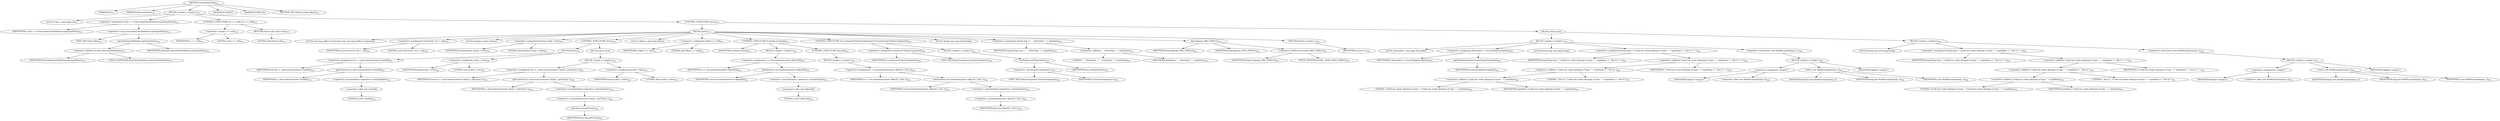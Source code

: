 digraph "createDataType" {  
"1436" [label = <(METHOD,createDataType)<SUB>513</SUB>> ]
"74" [label = <(PARAM,this)<SUB>513</SUB>> ]
"1437" [label = <(PARAM,String typeName)<SUB>513</SUB>> ]
"1438" [label = <(BLOCK,&lt;empty&gt;,&lt;empty&gt;)<SUB>513</SUB>> ]
"1439" [label = <(LOCAL,Class c: java.lang.Class)> ]
"1440" [label = <(&lt;operator&gt;.assignment,Class c = (Class) dataClassDefinitions.get(typeName))<SUB>514</SUB>> ]
"1441" [label = <(IDENTIFIER,c,Class c = (Class) dataClassDefinitions.get(typeName))<SUB>514</SUB>> ]
"1442" [label = <(&lt;operator&gt;.cast,(Class) dataClassDefinitions.get(typeName))<SUB>514</SUB>> ]
"1443" [label = <(TYPE_REF,Class,Class)<SUB>514</SUB>> ]
"1444" [label = <(get,dataClassDefinitions.get(typeName))<SUB>514</SUB>> ]
"1445" [label = <(&lt;operator&gt;.fieldAccess,this.dataClassDefinitions)<SUB>514</SUB>> ]
"1446" [label = <(IDENTIFIER,this,dataClassDefinitions.get(typeName))<SUB>514</SUB>> ]
"1447" [label = <(FIELD_IDENTIFIER,dataClassDefinitions,dataClassDefinitions)<SUB>514</SUB>> ]
"1448" [label = <(IDENTIFIER,typeName,dataClassDefinitions.get(typeName))<SUB>514</SUB>> ]
"1449" [label = <(CONTROL_STRUCTURE,if (c == null),if (c == null))<SUB>516</SUB>> ]
"1450" [label = <(&lt;operator&gt;.equals,c == null)<SUB>516</SUB>> ]
"1451" [label = <(IDENTIFIER,c,c == null)<SUB>516</SUB>> ]
"1452" [label = <(LITERAL,null,c == null)<SUB>516</SUB>> ]
"1453" [label = <(RETURN,return null;,return null;)<SUB>517</SUB>> ]
"1454" [label = <(LITERAL,null,return null;)<SUB>517</SUB>> ]
"1455" [label = <(CONTROL_STRUCTURE,try,try)<SUB>519</SUB>> ]
"1456" [label = <(BLOCK,try,try)<SUB>519</SUB>> ]
"1457" [label = <(LOCAL,java.lang.reflect.Constructor ctor: java.lang.reflect.Constructor)> ]
"1458" [label = <(&lt;operator&gt;.assignment,Constructor ctor = null)<SUB>520</SUB>> ]
"1459" [label = <(IDENTIFIER,ctor,Constructor ctor = null)<SUB>520</SUB>> ]
"1460" [label = <(LITERAL,null,Constructor ctor = null)<SUB>520</SUB>> ]
"1461" [label = <(LOCAL,boolean noArg: boolean)> ]
"1462" [label = <(&lt;operator&gt;.assignment,boolean noArg = false)<SUB>521</SUB>> ]
"1463" [label = <(IDENTIFIER,noArg,boolean noArg = false)<SUB>521</SUB>> ]
"1464" [label = <(LITERAL,false,boolean noArg = false)<SUB>521</SUB>> ]
"1465" [label = <(CONTROL_STRUCTURE,try,try)<SUB>524</SUB>> ]
"1466" [label = <(BLOCK,try,try)<SUB>524</SUB>> ]
"1467" [label = <(&lt;operator&gt;.assignment,ctor = c.getConstructor(new Class[0]))<SUB>525</SUB>> ]
"1468" [label = <(IDENTIFIER,ctor,ctor = c.getConstructor(new Class[0]))<SUB>525</SUB>> ]
"1469" [label = <(getConstructor,c.getConstructor(new Class[0]))<SUB>525</SUB>> ]
"1470" [label = <(IDENTIFIER,c,c.getConstructor(new Class[0]))<SUB>525</SUB>> ]
"1471" [label = <(&lt;operator&gt;.arrayInitializer,&lt;operator&gt;.arrayInitializer)<SUB>525</SUB>> ]
"1472" [label = <(&lt;operator&gt;.alloc,new Class[0])> ]
"1473" [label = <(LITERAL,0,new Class[0])<SUB>525</SUB>> ]
"1474" [label = <(&lt;operator&gt;.assignment,noArg = true)<SUB>526</SUB>> ]
"1475" [label = <(IDENTIFIER,noArg,noArg = true)<SUB>526</SUB>> ]
"1476" [label = <(LITERAL,true,noArg = true)<SUB>526</SUB>> ]
"1477" [label = <(BLOCK,catch,catch)> ]
"1478" [label = <(BLOCK,&lt;empty&gt;,&lt;empty&gt;)<SUB>527</SUB>> ]
"1479" [label = <(&lt;operator&gt;.assignment,ctor = c.getConstructor(new Class[] { getClass() }))<SUB>528</SUB>> ]
"1480" [label = <(IDENTIFIER,ctor,ctor = c.getConstructor(new Class[] { getClass() }))<SUB>528</SUB>> ]
"1481" [label = <(getConstructor,c.getConstructor(new Class[] { getClass() }))<SUB>528</SUB>> ]
"1482" [label = <(IDENTIFIER,c,c.getConstructor(new Class[] { getClass() }))<SUB>528</SUB>> ]
"1483" [label = <(&lt;operator&gt;.arrayInitializer,&lt;operator&gt;.arrayInitializer)<SUB>528</SUB>> ]
"1484" [label = <(&lt;operator&gt;.arrayInitializer,new Class[] { getClass() })<SUB>528</SUB>> ]
"1485" [label = <(getClass,this.getClass())<SUB>528</SUB>> ]
"73" [label = <(IDENTIFIER,this,this.getClass())<SUB>528</SUB>> ]
"1486" [label = <(&lt;operator&gt;.assignment,noArg = false)<SUB>529</SUB>> ]
"1487" [label = <(IDENTIFIER,noArg,noArg = false)<SUB>529</SUB>> ]
"1488" [label = <(LITERAL,false,noArg = false)<SUB>529</SUB>> ]
"1489" [label = <(LOCAL,Object o: java.lang.Object)> ]
"1490" [label = <(&lt;operator&gt;.assignment,Object o = null)<SUB>532</SUB>> ]
"1491" [label = <(IDENTIFIER,o,Object o = null)<SUB>532</SUB>> ]
"1492" [label = <(LITERAL,null,Object o = null)<SUB>532</SUB>> ]
"1493" [label = <(CONTROL_STRUCTURE,if (noArg),if (noArg))<SUB>533</SUB>> ]
"1494" [label = <(IDENTIFIER,noArg,if (noArg))<SUB>533</SUB>> ]
"1495" [label = <(BLOCK,&lt;empty&gt;,&lt;empty&gt;)<SUB>533</SUB>> ]
"1496" [label = <(&lt;operator&gt;.assignment,o = ctor.newInstance(new Object[0]))<SUB>534</SUB>> ]
"1497" [label = <(IDENTIFIER,o,o = ctor.newInstance(new Object[0]))<SUB>534</SUB>> ]
"1498" [label = <(newInstance,ctor.newInstance(new Object[0]))<SUB>534</SUB>> ]
"1499" [label = <(IDENTIFIER,ctor,ctor.newInstance(new Object[0]))<SUB>534</SUB>> ]
"1500" [label = <(&lt;operator&gt;.arrayInitializer,&lt;operator&gt;.arrayInitializer)<SUB>534</SUB>> ]
"1501" [label = <(&lt;operator&gt;.alloc,new Object[0])> ]
"1502" [label = <(LITERAL,0,new Object[0])<SUB>534</SUB>> ]
"1503" [label = <(CONTROL_STRUCTURE,else,else)<SUB>535</SUB>> ]
"1504" [label = <(BLOCK,&lt;empty&gt;,&lt;empty&gt;)<SUB>535</SUB>> ]
"1505" [label = <(&lt;operator&gt;.assignment,o = ctor.newInstance(new Object[] { this }))<SUB>536</SUB>> ]
"1506" [label = <(IDENTIFIER,o,o = ctor.newInstance(new Object[] { this }))<SUB>536</SUB>> ]
"1507" [label = <(newInstance,ctor.newInstance(new Object[] { this }))<SUB>536</SUB>> ]
"1508" [label = <(IDENTIFIER,ctor,ctor.newInstance(new Object[] { this }))<SUB>536</SUB>> ]
"1509" [label = <(&lt;operator&gt;.arrayInitializer,&lt;operator&gt;.arrayInitializer)<SUB>536</SUB>> ]
"1510" [label = <(&lt;operator&gt;.arrayInitializer,new Object[] { this })<SUB>536</SUB>> ]
"75" [label = <(IDENTIFIER,this,new Object[] { this })<SUB>536</SUB>> ]
"1511" [label = <(CONTROL_STRUCTURE,if (o instanceof ProjectComponent),if (o instanceof ProjectComponent))<SUB>538</SUB>> ]
"1512" [label = <(&lt;operator&gt;.instanceOf,o instanceof ProjectComponent)<SUB>538</SUB>> ]
"1513" [label = <(IDENTIFIER,o,o instanceof ProjectComponent)<SUB>538</SUB>> ]
"1514" [label = <(TYPE_REF,ProjectComponent,ProjectComponent)<SUB>538</SUB>> ]
"1515" [label = <(BLOCK,&lt;empty&gt;,&lt;empty&gt;)<SUB>538</SUB>> ]
"1516" [label = <(setProject,setProject(this))<SUB>539</SUB>> ]
"1517" [label = <(&lt;operator&gt;.cast,(ProjectComponent) o)<SUB>539</SUB>> ]
"1518" [label = <(TYPE_REF,ProjectComponent,ProjectComponent)<SUB>539</SUB>> ]
"1519" [label = <(IDENTIFIER,o,(ProjectComponent) o)<SUB>539</SUB>> ]
"76" [label = <(IDENTIFIER,this,setProject(this))<SUB>539</SUB>> ]
"1520" [label = <(LOCAL,String msg: java.lang.String)> ]
"1521" [label = <(&lt;operator&gt;.assignment,String msg = &quot;   +DataType: &quot; + typeName)<SUB>541</SUB>> ]
"1522" [label = <(IDENTIFIER,msg,String msg = &quot;   +DataType: &quot; + typeName)<SUB>541</SUB>> ]
"1523" [label = <(&lt;operator&gt;.addition,&quot;   +DataType: &quot; + typeName)<SUB>541</SUB>> ]
"1524" [label = <(LITERAL,&quot;   +DataType: &quot;,&quot;   +DataType: &quot; + typeName)<SUB>541</SUB>> ]
"1525" [label = <(IDENTIFIER,typeName,&quot;   +DataType: &quot; + typeName)<SUB>541</SUB>> ]
"1526" [label = <(log,log(msg, MSG_DEBUG))<SUB>542</SUB>> ]
"77" [label = <(IDENTIFIER,this,log(msg, MSG_DEBUG))<SUB>542</SUB>> ]
"1527" [label = <(IDENTIFIER,msg,log(msg, MSG_DEBUG))<SUB>542</SUB>> ]
"1528" [label = <(&lt;operator&gt;.fieldAccess,Project.MSG_DEBUG)<SUB>542</SUB>> ]
"1529" [label = <(IDENTIFIER,Project,log(msg, MSG_DEBUG))<SUB>542</SUB>> ]
"1530" [label = <(FIELD_IDENTIFIER,MSG_DEBUG,MSG_DEBUG)<SUB>542</SUB>> ]
"1531" [label = <(RETURN,return o;,return o;)<SUB>543</SUB>> ]
"1532" [label = <(IDENTIFIER,o,return o;)<SUB>543</SUB>> ]
"1533" [label = <(BLOCK,catch,catch)> ]
"1534" [label = <(BLOCK,&lt;empty&gt;,&lt;empty&gt;)<SUB>544</SUB>> ]
"1535" [label = <(LOCAL,Throwable t: java.lang.Throwable)> ]
"1536" [label = <(&lt;operator&gt;.assignment,Throwable t = ite.getTargetException())<SUB>545</SUB>> ]
"1537" [label = <(IDENTIFIER,t,Throwable t = ite.getTargetException())<SUB>545</SUB>> ]
"1538" [label = <(getTargetException,ite.getTargetException())<SUB>545</SUB>> ]
"1539" [label = <(IDENTIFIER,ite,ite.getTargetException())<SUB>545</SUB>> ]
"1540" [label = <(LOCAL,String msg: java.lang.String)> ]
"1541" [label = <(&lt;operator&gt;.assignment,String msg = &quot;Could not create datatype of type: &quot; + typeName + &quot; due to &quot; + t)<SUB>546</SUB>> ]
"1542" [label = <(IDENTIFIER,msg,String msg = &quot;Could not create datatype of type: &quot; + typeName + &quot; due to &quot; + t)<SUB>546</SUB>> ]
"1543" [label = <(&lt;operator&gt;.addition,&quot;Could not create datatype of type: &quot; + typeName + &quot; due to &quot; + t)<SUB>546</SUB>> ]
"1544" [label = <(&lt;operator&gt;.addition,&quot;Could not create datatype of type: &quot; + typeName + &quot; due to &quot;)<SUB>546</SUB>> ]
"1545" [label = <(&lt;operator&gt;.addition,&quot;Could not create datatype of type: &quot; + typeName)<SUB>546</SUB>> ]
"1546" [label = <(LITERAL,&quot;Could not create datatype of type: &quot;,&quot;Could not create datatype of type: &quot; + typeName)<SUB>546</SUB>> ]
"1547" [label = <(IDENTIFIER,typeName,&quot;Could not create datatype of type: &quot; + typeName)<SUB>547</SUB>> ]
"1548" [label = <(LITERAL,&quot; due to &quot;,&quot;Could not create datatype of type: &quot; + typeName + &quot; due to &quot;)<SUB>547</SUB>> ]
"1549" [label = <(IDENTIFIER,t,&quot;Could not create datatype of type: &quot; + typeName + &quot; due to &quot; + t)<SUB>547</SUB>> ]
"1550" [label = <(&lt;operator&gt;.throw,throw new BuildException(msg, t);)<SUB>548</SUB>> ]
"1551" [label = <(BLOCK,&lt;empty&gt;,&lt;empty&gt;)<SUB>548</SUB>> ]
"1552" [label = <(&lt;operator&gt;.assignment,&lt;empty&gt;)> ]
"1553" [label = <(IDENTIFIER,$obj25,&lt;empty&gt;)> ]
"1554" [label = <(&lt;operator&gt;.alloc,new BuildException(msg, t))<SUB>548</SUB>> ]
"1555" [label = <(&lt;init&gt;,new BuildException(msg, t))<SUB>548</SUB>> ]
"1556" [label = <(IDENTIFIER,$obj25,new BuildException(msg, t))> ]
"1557" [label = <(IDENTIFIER,msg,new BuildException(msg, t))<SUB>548</SUB>> ]
"1558" [label = <(IDENTIFIER,t,new BuildException(msg, t))<SUB>548</SUB>> ]
"1559" [label = <(IDENTIFIER,$obj25,&lt;empty&gt;)> ]
"1560" [label = <(BLOCK,&lt;empty&gt;,&lt;empty&gt;)<SUB>549</SUB>> ]
"1561" [label = <(LOCAL,String msg: java.lang.String)> ]
"1562" [label = <(&lt;operator&gt;.assignment,String msg = &quot;Could not create datatype of type: &quot; + typeName + &quot; due to &quot; + t)<SUB>550</SUB>> ]
"1563" [label = <(IDENTIFIER,msg,String msg = &quot;Could not create datatype of type: &quot; + typeName + &quot; due to &quot; + t)<SUB>550</SUB>> ]
"1564" [label = <(&lt;operator&gt;.addition,&quot;Could not create datatype of type: &quot; + typeName + &quot; due to &quot; + t)<SUB>550</SUB>> ]
"1565" [label = <(&lt;operator&gt;.addition,&quot;Could not create datatype of type: &quot; + typeName + &quot; due to &quot;)<SUB>550</SUB>> ]
"1566" [label = <(&lt;operator&gt;.addition,&quot;Could not create datatype of type: &quot; + typeName)<SUB>550</SUB>> ]
"1567" [label = <(LITERAL,&quot;Could not create datatype of type: &quot;,&quot;Could not create datatype of type: &quot; + typeName)<SUB>550</SUB>> ]
"1568" [label = <(IDENTIFIER,typeName,&quot;Could not create datatype of type: &quot; + typeName)<SUB>551</SUB>> ]
"1569" [label = <(LITERAL,&quot; due to &quot;,&quot;Could not create datatype of type: &quot; + typeName + &quot; due to &quot;)<SUB>551</SUB>> ]
"1570" [label = <(IDENTIFIER,t,&quot;Could not create datatype of type: &quot; + typeName + &quot; due to &quot; + t)<SUB>551</SUB>> ]
"1571" [label = <(&lt;operator&gt;.throw,throw new BuildException(msg, t);)<SUB>552</SUB>> ]
"1572" [label = <(BLOCK,&lt;empty&gt;,&lt;empty&gt;)<SUB>552</SUB>> ]
"1573" [label = <(&lt;operator&gt;.assignment,&lt;empty&gt;)> ]
"1574" [label = <(IDENTIFIER,$obj26,&lt;empty&gt;)> ]
"1575" [label = <(&lt;operator&gt;.alloc,new BuildException(msg, t))<SUB>552</SUB>> ]
"1576" [label = <(&lt;init&gt;,new BuildException(msg, t))<SUB>552</SUB>> ]
"1577" [label = <(IDENTIFIER,$obj26,new BuildException(msg, t))> ]
"1578" [label = <(IDENTIFIER,msg,new BuildException(msg, t))<SUB>552</SUB>> ]
"1579" [label = <(IDENTIFIER,t,new BuildException(msg, t))<SUB>552</SUB>> ]
"1580" [label = <(IDENTIFIER,$obj26,&lt;empty&gt;)> ]
"1581" [label = <(MODIFIER,PUBLIC)> ]
"1582" [label = <(MODIFIER,VIRTUAL)> ]
"1583" [label = <(METHOD_RETURN,java.lang.Object)<SUB>513</SUB>> ]
  "1436" -> "74" 
  "1436" -> "1437" 
  "1436" -> "1438" 
  "1436" -> "1581" 
  "1436" -> "1582" 
  "1436" -> "1583" 
  "1438" -> "1439" 
  "1438" -> "1440" 
  "1438" -> "1449" 
  "1438" -> "1455" 
  "1440" -> "1441" 
  "1440" -> "1442" 
  "1442" -> "1443" 
  "1442" -> "1444" 
  "1444" -> "1445" 
  "1444" -> "1448" 
  "1445" -> "1446" 
  "1445" -> "1447" 
  "1449" -> "1450" 
  "1449" -> "1453" 
  "1450" -> "1451" 
  "1450" -> "1452" 
  "1453" -> "1454" 
  "1455" -> "1456" 
  "1455" -> "1533" 
  "1456" -> "1457" 
  "1456" -> "1458" 
  "1456" -> "1461" 
  "1456" -> "1462" 
  "1456" -> "1465" 
  "1456" -> "1489" 
  "1456" -> "1490" 
  "1456" -> "1493" 
  "1456" -> "1511" 
  "1456" -> "1520" 
  "1456" -> "1521" 
  "1456" -> "1526" 
  "1456" -> "1531" 
  "1458" -> "1459" 
  "1458" -> "1460" 
  "1462" -> "1463" 
  "1462" -> "1464" 
  "1465" -> "1466" 
  "1465" -> "1477" 
  "1466" -> "1467" 
  "1466" -> "1474" 
  "1467" -> "1468" 
  "1467" -> "1469" 
  "1469" -> "1470" 
  "1469" -> "1471" 
  "1471" -> "1472" 
  "1472" -> "1473" 
  "1474" -> "1475" 
  "1474" -> "1476" 
  "1477" -> "1478" 
  "1478" -> "1479" 
  "1478" -> "1486" 
  "1479" -> "1480" 
  "1479" -> "1481" 
  "1481" -> "1482" 
  "1481" -> "1483" 
  "1483" -> "1484" 
  "1484" -> "1485" 
  "1485" -> "73" 
  "1486" -> "1487" 
  "1486" -> "1488" 
  "1490" -> "1491" 
  "1490" -> "1492" 
  "1493" -> "1494" 
  "1493" -> "1495" 
  "1493" -> "1503" 
  "1495" -> "1496" 
  "1496" -> "1497" 
  "1496" -> "1498" 
  "1498" -> "1499" 
  "1498" -> "1500" 
  "1500" -> "1501" 
  "1501" -> "1502" 
  "1503" -> "1504" 
  "1504" -> "1505" 
  "1505" -> "1506" 
  "1505" -> "1507" 
  "1507" -> "1508" 
  "1507" -> "1509" 
  "1509" -> "1510" 
  "1510" -> "75" 
  "1511" -> "1512" 
  "1511" -> "1515" 
  "1512" -> "1513" 
  "1512" -> "1514" 
  "1515" -> "1516" 
  "1516" -> "1517" 
  "1516" -> "76" 
  "1517" -> "1518" 
  "1517" -> "1519" 
  "1521" -> "1522" 
  "1521" -> "1523" 
  "1523" -> "1524" 
  "1523" -> "1525" 
  "1526" -> "77" 
  "1526" -> "1527" 
  "1526" -> "1528" 
  "1528" -> "1529" 
  "1528" -> "1530" 
  "1531" -> "1532" 
  "1533" -> "1534" 
  "1533" -> "1560" 
  "1534" -> "1535" 
  "1534" -> "1536" 
  "1534" -> "1540" 
  "1534" -> "1541" 
  "1534" -> "1550" 
  "1536" -> "1537" 
  "1536" -> "1538" 
  "1538" -> "1539" 
  "1541" -> "1542" 
  "1541" -> "1543" 
  "1543" -> "1544" 
  "1543" -> "1549" 
  "1544" -> "1545" 
  "1544" -> "1548" 
  "1545" -> "1546" 
  "1545" -> "1547" 
  "1550" -> "1551" 
  "1551" -> "1552" 
  "1551" -> "1555" 
  "1551" -> "1559" 
  "1552" -> "1553" 
  "1552" -> "1554" 
  "1555" -> "1556" 
  "1555" -> "1557" 
  "1555" -> "1558" 
  "1560" -> "1561" 
  "1560" -> "1562" 
  "1560" -> "1571" 
  "1562" -> "1563" 
  "1562" -> "1564" 
  "1564" -> "1565" 
  "1564" -> "1570" 
  "1565" -> "1566" 
  "1565" -> "1569" 
  "1566" -> "1567" 
  "1566" -> "1568" 
  "1571" -> "1572" 
  "1572" -> "1573" 
  "1572" -> "1576" 
  "1572" -> "1580" 
  "1573" -> "1574" 
  "1573" -> "1575" 
  "1576" -> "1577" 
  "1576" -> "1578" 
  "1576" -> "1579" 
}
